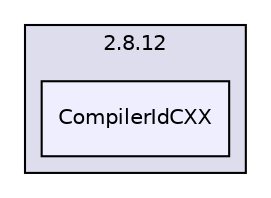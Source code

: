 digraph "CompilerIdCXX" {
  compound=true
  node [ fontsize="10", fontname="Helvetica"];
  edge [ labelfontsize="10", labelfontname="Helvetica"];
  subgraph clusterdir_e5b5d54db97933be8b19622e9c1ffb8b {
    graph [ bgcolor="#ddddee", pencolor="black", label="2.8.12" fontname="Helvetica", fontsize="10", URL="dir_e5b5d54db97933be8b19622e9c1ffb8b.html"]
  dir_99bb2ef9d6970364e5beee6966865bd8 [shape=box, label="CompilerIdCXX", style="filled", fillcolor="#eeeeff", pencolor="black", URL="dir_99bb2ef9d6970364e5beee6966865bd8.html"];
  }
}
